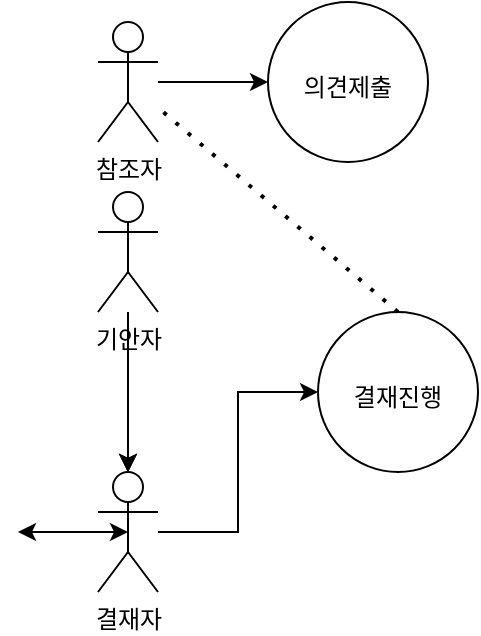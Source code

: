 <mxfile version="26.0.16">
  <diagram id="3QaGT0ZacJiaZTLp5RRD" name="페이지-1">
    <mxGraphModel dx="362" dy="427" grid="1" gridSize="10" guides="1" tooltips="1" connect="1" arrows="1" fold="1" page="1" pageScale="1" pageWidth="827" pageHeight="1169" math="0" shadow="0">
      <root>
        <mxCell id="0" />
        <mxCell id="1" parent="0" />
        <mxCell id="JAbGeRoic4GMC7CvDihA-7" value="" style="edgeStyle=orthogonalEdgeStyle;rounded=0;orthogonalLoop=1;jettySize=auto;html=1;" edge="1" parent="1" source="JAbGeRoic4GMC7CvDihA-2" target="JAbGeRoic4GMC7CvDihA-6">
          <mxGeometry relative="1" as="geometry" />
        </mxCell>
        <mxCell id="JAbGeRoic4GMC7CvDihA-8" value="" style="edgeStyle=orthogonalEdgeStyle;rounded=0;orthogonalLoop=1;jettySize=auto;html=1;" edge="1" parent="1" source="JAbGeRoic4GMC7CvDihA-2" target="JAbGeRoic4GMC7CvDihA-6">
          <mxGeometry relative="1" as="geometry" />
        </mxCell>
        <mxCell id="JAbGeRoic4GMC7CvDihA-9" value="" style="edgeStyle=orthogonalEdgeStyle;rounded=0;orthogonalLoop=1;jettySize=auto;html=1;" edge="1" parent="1" source="JAbGeRoic4GMC7CvDihA-2" target="JAbGeRoic4GMC7CvDihA-6">
          <mxGeometry relative="1" as="geometry" />
        </mxCell>
        <mxCell id="JAbGeRoic4GMC7CvDihA-2" value="기안자" style="shape=umlActor;verticalLabelPosition=bottom;verticalAlign=top;html=1;outlineConnect=0;" vertex="1" parent="1">
          <mxGeometry x="90" y="610" width="30" height="60" as="geometry" />
        </mxCell>
        <mxCell id="JAbGeRoic4GMC7CvDihA-14" value="" style="edgeStyle=orthogonalEdgeStyle;rounded=0;orthogonalLoop=1;jettySize=auto;html=1;" edge="1" parent="1" source="JAbGeRoic4GMC7CvDihA-6" target="JAbGeRoic4GMC7CvDihA-13">
          <mxGeometry relative="1" as="geometry" />
        </mxCell>
        <mxCell id="JAbGeRoic4GMC7CvDihA-6" value="결재자" style="shape=umlActor;verticalLabelPosition=bottom;verticalAlign=top;html=1;outlineConnect=0;" vertex="1" parent="1">
          <mxGeometry x="90" y="750" width="30" height="60" as="geometry" />
        </mxCell>
        <mxCell id="JAbGeRoic4GMC7CvDihA-13" value="&lt;div&gt;&lt;br&gt;&lt;/div&gt;&lt;div&gt;&lt;br&gt;&lt;/div&gt;&lt;div&gt;결재진행&lt;/div&gt;&lt;div&gt;&lt;br&gt;&lt;/div&gt;" style="ellipse;whiteSpace=wrap;html=1;verticalAlign=top;" vertex="1" parent="1">
          <mxGeometry x="200" y="670" width="80" height="80" as="geometry" />
        </mxCell>
        <mxCell id="JAbGeRoic4GMC7CvDihA-15" value="" style="endArrow=none;dashed=1;html=1;dashPattern=1 3;strokeWidth=2;rounded=0;exitX=0.5;exitY=0;exitDx=0;exitDy=0;" edge="1" parent="1" source="JAbGeRoic4GMC7CvDihA-13" target="JAbGeRoic4GMC7CvDihA-16">
          <mxGeometry width="50" height="50" relative="1" as="geometry">
            <mxPoint x="190" y="650" as="sourcePoint" />
            <mxPoint x="150" y="600" as="targetPoint" />
          </mxGeometry>
        </mxCell>
        <mxCell id="JAbGeRoic4GMC7CvDihA-20" value="" style="edgeStyle=orthogonalEdgeStyle;rounded=0;orthogonalLoop=1;jettySize=auto;html=1;" edge="1" parent="1" source="JAbGeRoic4GMC7CvDihA-16" target="JAbGeRoic4GMC7CvDihA-19">
          <mxGeometry relative="1" as="geometry" />
        </mxCell>
        <mxCell id="JAbGeRoic4GMC7CvDihA-16" value="참조자" style="shape=umlActor;verticalLabelPosition=bottom;verticalAlign=top;html=1;outlineConnect=0;" vertex="1" parent="1">
          <mxGeometry x="90" y="525" width="30" height="60" as="geometry" />
        </mxCell>
        <mxCell id="JAbGeRoic4GMC7CvDihA-19" value="&lt;div&gt;&lt;br&gt;&lt;/div&gt;&lt;div&gt;&lt;br&gt;&lt;/div&gt;&lt;div&gt;의견제출&lt;/div&gt;" style="ellipse;whiteSpace=wrap;html=1;verticalAlign=top;" vertex="1" parent="1">
          <mxGeometry x="175" y="515" width="80" height="80" as="geometry" />
        </mxCell>
        <mxCell id="JAbGeRoic4GMC7CvDihA-22" value="" style="endArrow=classic;startArrow=classic;html=1;rounded=0;entryX=0.5;entryY=0.5;entryDx=0;entryDy=0;entryPerimeter=0;" edge="1" parent="1" target="JAbGeRoic4GMC7CvDihA-6">
          <mxGeometry width="50" height="50" relative="1" as="geometry">
            <mxPoint x="50" y="780" as="sourcePoint" />
            <mxPoint x="80" y="770" as="targetPoint" />
          </mxGeometry>
        </mxCell>
      </root>
    </mxGraphModel>
  </diagram>
</mxfile>
